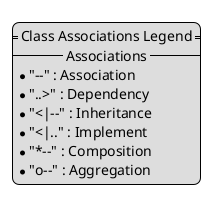 @startuml
legend right
  == Class Associations Legend ==
  -- Associations --
  * "--" : Association
  * "..>" : Dependency
  * "<|--" : Inheritance
  * "<|.." : Implement
  * "*--" : Composition
  * "o--" : Aggregation
endlegend
@enduml